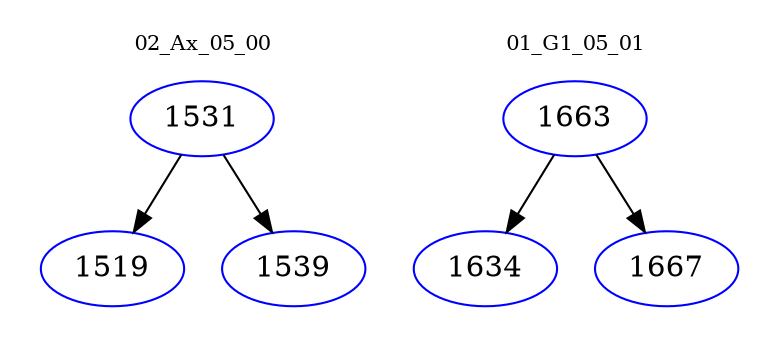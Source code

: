 digraph{
subgraph cluster_0 {
color = white
label = "02_Ax_05_00";
fontsize=10;
T0_1531 [label="1531", color="blue"]
T0_1531 -> T0_1519 [color="black"]
T0_1519 [label="1519", color="blue"]
T0_1531 -> T0_1539 [color="black"]
T0_1539 [label="1539", color="blue"]
}
subgraph cluster_1 {
color = white
label = "01_G1_05_01";
fontsize=10;
T1_1663 [label="1663", color="blue"]
T1_1663 -> T1_1634 [color="black"]
T1_1634 [label="1634", color="blue"]
T1_1663 -> T1_1667 [color="black"]
T1_1667 [label="1667", color="blue"]
}
}
